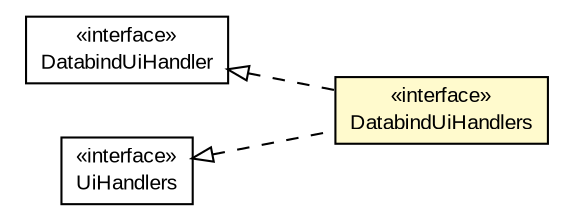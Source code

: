 #!/usr/local/bin/dot
#
# Class diagram 
# Generated by UMLGraph version R5_6-24-gf6e263 (http://www.umlgraph.org/)
#

digraph G {
	edge [fontname="arial",fontsize=10,labelfontname="arial",labelfontsize=10];
	node [fontname="arial",fontsize=10,shape=plaintext];
	nodesep=0.25;
	ranksep=0.5;
	rankdir=LR;
	// org.turbogwt.ext.gwtp.databind.DatabindUiHandlers
	c22 [label=<<table title="org.turbogwt.ext.gwtp.databind.DatabindUiHandlers" border="0" cellborder="1" cellspacing="0" cellpadding="2" port="p" bgcolor="lemonChiffon" href="./DatabindUiHandlers.html">
		<tr><td><table border="0" cellspacing="0" cellpadding="1">
<tr><td align="center" balign="center"> &#171;interface&#187; </td></tr>
<tr><td align="center" balign="center"> DatabindUiHandlers </td></tr>
		</table></td></tr>
		</table>>, URL="./DatabindUiHandlers.html", fontname="arial", fontcolor="black", fontsize=10.0];
	//org.turbogwt.ext.gwtp.databind.DatabindUiHandlers implements org.turbogwt.mvp.databind.DatabindUiHandler
	c23:p -> c22:p [dir=back,arrowtail=empty,style=dashed];
	//org.turbogwt.ext.gwtp.databind.DatabindUiHandlers implements com.gwtplatform.mvp.client.UiHandlers
	c24:p -> c22:p [dir=back,arrowtail=empty,style=dashed];
	// org.turbogwt.mvp.databind.DatabindUiHandler
	c23 [label=<<table title="org.turbogwt.mvp.databind.DatabindUiHandler" border="0" cellborder="1" cellspacing="0" cellpadding="2" port="p">
		<tr><td><table border="0" cellspacing="0" cellpadding="1">
<tr><td align="center" balign="center"> &#171;interface&#187; </td></tr>
<tr><td align="center" balign="center"> DatabindUiHandler </td></tr>
		</table></td></tr>
		</table>>, URL="null", fontname="arial", fontcolor="black", fontsize=10.0];
	// com.gwtplatform.mvp.client.UiHandlers
	c24 [label=<<table title="com.gwtplatform.mvp.client.UiHandlers" border="0" cellborder="1" cellspacing="0" cellpadding="2" port="p">
		<tr><td><table border="0" cellspacing="0" cellpadding="1">
<tr><td align="center" balign="center"> &#171;interface&#187; </td></tr>
<tr><td align="center" balign="center"> UiHandlers </td></tr>
		</table></td></tr>
		</table>>, URL="null", fontname="arial", fontcolor="black", fontsize=10.0];
}

